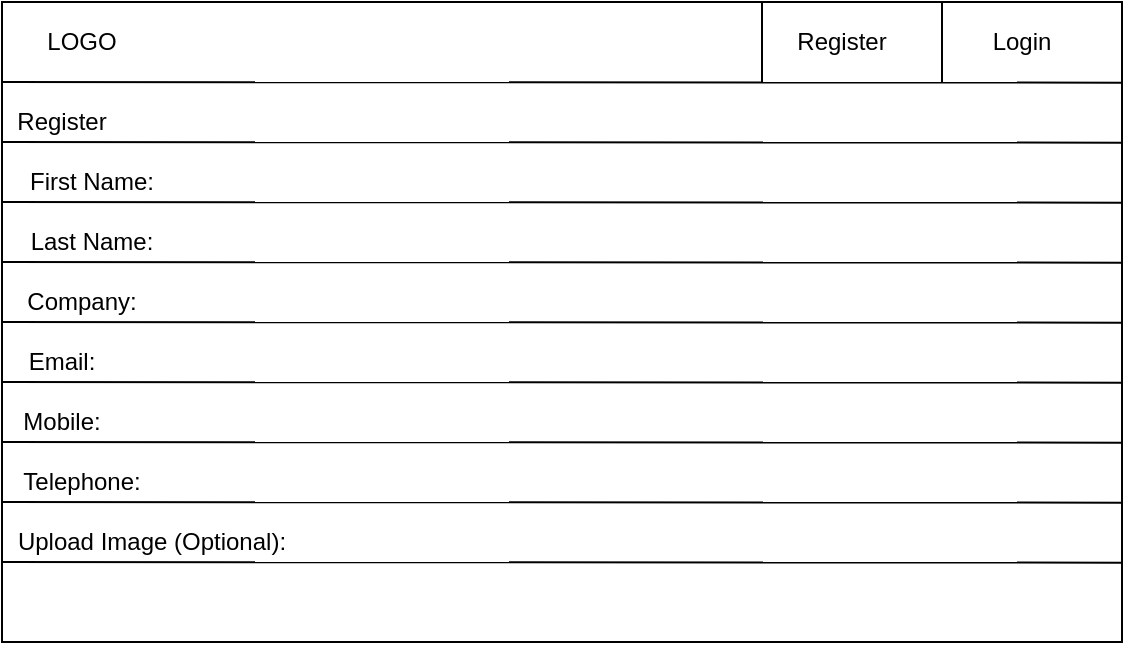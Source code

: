 <mxfile version="13.0.2" type="device"><diagram id="6xLAx5V_coUdwvVhlSrG" name="Page-1"><mxGraphModel dx="685" dy="389" grid="1" gridSize="10" guides="1" tooltips="1" connect="1" arrows="1" fold="1" page="1" pageScale="1" pageWidth="827" pageHeight="1169" math="0" shadow="0"><root><mxCell id="0"/><mxCell id="1" parent="0"/><mxCell id="JJvXyST_VmNj0JvjxySw-1" value="" style="rounded=0;whiteSpace=wrap;html=1;" vertex="1" parent="1"><mxGeometry x="40" y="80" width="560" height="320" as="geometry"/></mxCell><mxCell id="JJvXyST_VmNj0JvjxySw-12" value="" style="endArrow=none;html=1;entryX=1;entryY=0.126;entryDx=0;entryDy=0;entryPerimeter=0;" edge="1" parent="1"><mxGeometry width="50" height="50" relative="1" as="geometry"><mxPoint x="40" y="120" as="sourcePoint"/><mxPoint x="600" y="120.32" as="targetPoint"/></mxGeometry></mxCell><mxCell id="JJvXyST_VmNj0JvjxySw-13" value="" style="endArrow=none;html=1;entryX=1;entryY=0.126;entryDx=0;entryDy=0;entryPerimeter=0;" edge="1" parent="1"><mxGeometry width="50" height="50" relative="1" as="geometry"><mxPoint x="40" y="150" as="sourcePoint"/><mxPoint x="600" y="150.32" as="targetPoint"/></mxGeometry></mxCell><mxCell id="JJvXyST_VmNj0JvjxySw-14" value="" style="endArrow=none;html=1;entryX=1;entryY=0.126;entryDx=0;entryDy=0;entryPerimeter=0;" edge="1" parent="1"><mxGeometry width="50" height="50" relative="1" as="geometry"><mxPoint x="40" y="180" as="sourcePoint"/><mxPoint x="600" y="180.32" as="targetPoint"/></mxGeometry></mxCell><mxCell id="JJvXyST_VmNj0JvjxySw-15" value="" style="endArrow=none;html=1;entryX=1;entryY=0.126;entryDx=0;entryDy=0;entryPerimeter=0;" edge="1" parent="1"><mxGeometry width="50" height="50" relative="1" as="geometry"><mxPoint x="40" y="210" as="sourcePoint"/><mxPoint x="600" y="210.32" as="targetPoint"/></mxGeometry></mxCell><mxCell id="JJvXyST_VmNj0JvjxySw-16" value="" style="endArrow=none;html=1;entryX=1;entryY=0.126;entryDx=0;entryDy=0;entryPerimeter=0;" edge="1" parent="1"><mxGeometry width="50" height="50" relative="1" as="geometry"><mxPoint x="40" y="240" as="sourcePoint"/><mxPoint x="600" y="240.32" as="targetPoint"/></mxGeometry></mxCell><mxCell id="JJvXyST_VmNj0JvjxySw-17" value="" style="endArrow=none;html=1;entryX=1;entryY=0.126;entryDx=0;entryDy=0;entryPerimeter=0;" edge="1" parent="1"><mxGeometry width="50" height="50" relative="1" as="geometry"><mxPoint x="40" y="270" as="sourcePoint"/><mxPoint x="600" y="270.32" as="targetPoint"/></mxGeometry></mxCell><mxCell id="JJvXyST_VmNj0JvjxySw-18" value="" style="endArrow=none;html=1;entryX=1;entryY=0.126;entryDx=0;entryDy=0;entryPerimeter=0;" edge="1" parent="1"><mxGeometry width="50" height="50" relative="1" as="geometry"><mxPoint x="40" y="300" as="sourcePoint"/><mxPoint x="600" y="300.32" as="targetPoint"/></mxGeometry></mxCell><mxCell id="JJvXyST_VmNj0JvjxySw-19" value="" style="endArrow=none;html=1;entryX=1;entryY=0.126;entryDx=0;entryDy=0;entryPerimeter=0;" edge="1" parent="1"><mxGeometry width="50" height="50" relative="1" as="geometry"><mxPoint x="40" y="330" as="sourcePoint"/><mxPoint x="600" y="330.32" as="targetPoint"/></mxGeometry></mxCell><mxCell id="JJvXyST_VmNj0JvjxySw-20" value="" style="endArrow=none;html=1;entryX=1;entryY=0.126;entryDx=0;entryDy=0;entryPerimeter=0;" edge="1" parent="1"><mxGeometry width="50" height="50" relative="1" as="geometry"><mxPoint x="40" y="360" as="sourcePoint"/><mxPoint x="600" y="360.32" as="targetPoint"/></mxGeometry></mxCell><mxCell id="JJvXyST_VmNj0JvjxySw-23" value="LOGO" style="text;html=1;strokeColor=none;fillColor=none;align=center;verticalAlign=middle;whiteSpace=wrap;rounded=0;" vertex="1" parent="1"><mxGeometry x="60" y="90" width="40" height="20" as="geometry"/></mxCell><mxCell id="JJvXyST_VmNj0JvjxySw-24" value="Register" style="text;html=1;strokeColor=none;fillColor=none;align=center;verticalAlign=middle;whiteSpace=wrap;rounded=0;" vertex="1" parent="1"><mxGeometry x="50" y="130" width="40" height="20" as="geometry"/></mxCell><mxCell id="JJvXyST_VmNj0JvjxySw-25" value="First Name:" style="text;html=1;strokeColor=none;fillColor=none;align=center;verticalAlign=middle;whiteSpace=wrap;rounded=0;" vertex="1" parent="1"><mxGeometry x="50" y="160" width="70" height="20" as="geometry"/></mxCell><mxCell id="JJvXyST_VmNj0JvjxySw-26" value="Last Name:" style="text;html=1;strokeColor=none;fillColor=none;align=center;verticalAlign=middle;whiteSpace=wrap;rounded=0;" vertex="1" parent="1"><mxGeometry x="50" y="190" width="70" height="20" as="geometry"/></mxCell><mxCell id="JJvXyST_VmNj0JvjxySw-27" value="Company:" style="text;html=1;strokeColor=none;fillColor=none;align=center;verticalAlign=middle;whiteSpace=wrap;rounded=0;" vertex="1" parent="1"><mxGeometry x="60" y="220" width="40" height="20" as="geometry"/></mxCell><mxCell id="JJvXyST_VmNj0JvjxySw-28" value="Email:" style="text;html=1;strokeColor=none;fillColor=none;align=center;verticalAlign=middle;whiteSpace=wrap;rounded=0;" vertex="1" parent="1"><mxGeometry x="50" y="250" width="40" height="20" as="geometry"/></mxCell><mxCell id="JJvXyST_VmNj0JvjxySw-29" value="Mobile:" style="text;html=1;strokeColor=none;fillColor=none;align=center;verticalAlign=middle;whiteSpace=wrap;rounded=0;" vertex="1" parent="1"><mxGeometry x="50" y="280" width="40" height="20" as="geometry"/></mxCell><mxCell id="JJvXyST_VmNj0JvjxySw-30" value="Telephone:" style="text;html=1;strokeColor=none;fillColor=none;align=center;verticalAlign=middle;whiteSpace=wrap;rounded=0;" vertex="1" parent="1"><mxGeometry x="60" y="310" width="40" height="20" as="geometry"/></mxCell><mxCell id="JJvXyST_VmNj0JvjxySw-31" value="Upload Image (Optional):" style="text;html=1;strokeColor=none;fillColor=none;align=center;verticalAlign=middle;whiteSpace=wrap;rounded=0;" vertex="1" parent="1"><mxGeometry x="40" y="340" width="150" height="20" as="geometry"/></mxCell><mxCell id="JJvXyST_VmNj0JvjxySw-32" value="" style="endArrow=none;html=1;" edge="1" parent="1"><mxGeometry width="50" height="50" relative="1" as="geometry"><mxPoint x="420" y="120" as="sourcePoint"/><mxPoint x="420" y="80" as="targetPoint"/></mxGeometry></mxCell><mxCell id="JJvXyST_VmNj0JvjxySw-35" style="edgeStyle=orthogonalEdgeStyle;rounded=0;orthogonalLoop=1;jettySize=auto;html=1;exitX=0.5;exitY=1;exitDx=0;exitDy=0;" edge="1" parent="1" source="JJvXyST_VmNj0JvjxySw-28" target="JJvXyST_VmNj0JvjxySw-28"><mxGeometry relative="1" as="geometry"/></mxCell><mxCell id="JJvXyST_VmNj0JvjxySw-37" style="edgeStyle=orthogonalEdgeStyle;rounded=0;orthogonalLoop=1;jettySize=auto;html=1;exitX=0.5;exitY=1;exitDx=0;exitDy=0;" edge="1" parent="1" source="JJvXyST_VmNj0JvjxySw-25" target="JJvXyST_VmNj0JvjxySw-25"><mxGeometry relative="1" as="geometry"/></mxCell><mxCell id="JJvXyST_VmNj0JvjxySw-39" value="" style="endArrow=none;html=1;" edge="1" parent="1"><mxGeometry width="50" height="50" relative="1" as="geometry"><mxPoint x="510" y="120" as="sourcePoint"/><mxPoint x="510" y="80" as="targetPoint"/></mxGeometry></mxCell><mxCell id="JJvXyST_VmNj0JvjxySw-40" value="Register" style="text;html=1;strokeColor=none;fillColor=none;align=center;verticalAlign=middle;whiteSpace=wrap;rounded=0;" vertex="1" parent="1"><mxGeometry x="440" y="90" width="40" height="20" as="geometry"/></mxCell><mxCell id="JJvXyST_VmNj0JvjxySw-41" value="Login" style="text;html=1;strokeColor=none;fillColor=none;align=center;verticalAlign=middle;whiteSpace=wrap;rounded=0;" vertex="1" parent="1"><mxGeometry x="530" y="90" width="40" height="20" as="geometry"/></mxCell></root></mxGraphModel></diagram></mxfile>